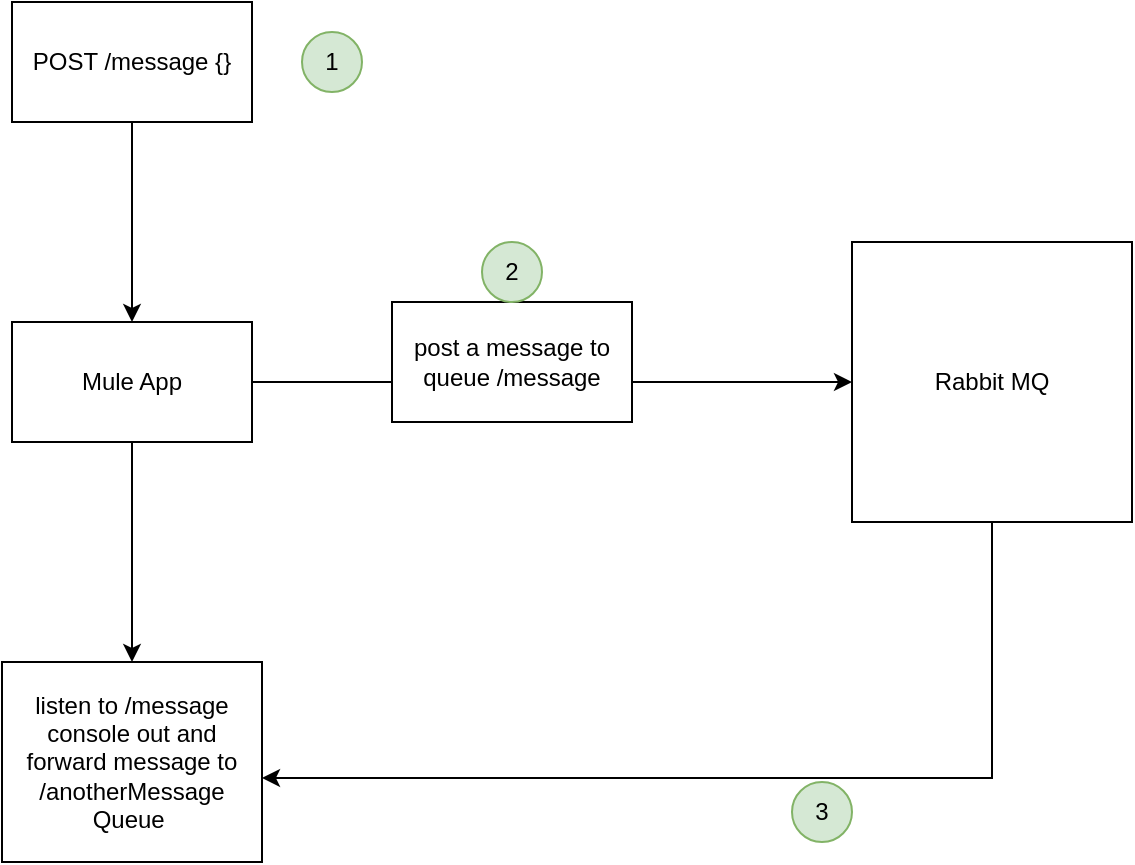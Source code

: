 <mxfile version="16.5.3" type="device"><diagram id="9LJ04Rj2z3ZAxrZrGMq2" name="Page-1"><mxGraphModel dx="2066" dy="1131" grid="1" gridSize="10" guides="1" tooltips="1" connect="1" arrows="1" fold="1" page="1" pageScale="1" pageWidth="850" pageHeight="1100" math="0" shadow="0"><root><mxCell id="0"/><mxCell id="1" parent="0"/><mxCell id="w61X4RW0G76XWLnne-BH-13" style="edgeStyle=orthogonalEdgeStyle;rounded=0;orthogonalLoop=1;jettySize=auto;html=1;entryX=1;entryY=0.58;entryDx=0;entryDy=0;entryPerimeter=0;" edge="1" parent="1" source="w61X4RW0G76XWLnne-BH-1" target="w61X4RW0G76XWLnne-BH-8"><mxGeometry relative="1" as="geometry"><Array as="points"><mxPoint x="580" y="528"/></Array></mxGeometry></mxCell><mxCell id="w61X4RW0G76XWLnne-BH-1" value="Rabbit MQ" style="rounded=0;whiteSpace=wrap;html=1;" vertex="1" parent="1"><mxGeometry x="510" y="260" width="140" height="140" as="geometry"/></mxCell><mxCell id="w61X4RW0G76XWLnne-BH-5" style="edgeStyle=orthogonalEdgeStyle;rounded=0;orthogonalLoop=1;jettySize=auto;html=1;" edge="1" parent="1" source="w61X4RW0G76XWLnne-BH-3" target="w61X4RW0G76XWLnne-BH-1"><mxGeometry relative="1" as="geometry"/></mxCell><mxCell id="w61X4RW0G76XWLnne-BH-14" style="edgeStyle=orthogonalEdgeStyle;rounded=0;orthogonalLoop=1;jettySize=auto;html=1;" edge="1" parent="1" source="w61X4RW0G76XWLnne-BH-3" target="w61X4RW0G76XWLnne-BH-8"><mxGeometry relative="1" as="geometry"/></mxCell><mxCell id="w61X4RW0G76XWLnne-BH-3" value="Mule App" style="rounded=0;whiteSpace=wrap;html=1;" vertex="1" parent="1"><mxGeometry x="90" y="300" width="120" height="60" as="geometry"/></mxCell><mxCell id="w61X4RW0G76XWLnne-BH-6" value="post a message to queue /message" style="rounded=0;whiteSpace=wrap;html=1;" vertex="1" parent="1"><mxGeometry x="280" y="290" width="120" height="60" as="geometry"/></mxCell><mxCell id="w61X4RW0G76XWLnne-BH-8" value="listen to /message&lt;br&gt;console out and forward message to /anotherMessage Queue&amp;nbsp;" style="rounded=0;whiteSpace=wrap;html=1;" vertex="1" parent="1"><mxGeometry x="85" y="470" width="130" height="100" as="geometry"/></mxCell><mxCell id="w61X4RW0G76XWLnne-BH-10" style="edgeStyle=orthogonalEdgeStyle;rounded=0;orthogonalLoop=1;jettySize=auto;html=1;entryX=0.5;entryY=0;entryDx=0;entryDy=0;" edge="1" parent="1" source="w61X4RW0G76XWLnne-BH-9" target="w61X4RW0G76XWLnne-BH-3"><mxGeometry relative="1" as="geometry"/></mxCell><mxCell id="w61X4RW0G76XWLnne-BH-9" value="POST /message {}" style="rounded=0;whiteSpace=wrap;html=1;" vertex="1" parent="1"><mxGeometry x="90" y="140" width="120" height="60" as="geometry"/></mxCell><mxCell id="w61X4RW0G76XWLnne-BH-12" value="1" style="ellipse;whiteSpace=wrap;html=1;aspect=fixed;fillColor=#d5e8d4;strokeColor=#82b366;" vertex="1" parent="1"><mxGeometry x="235" y="155" width="30" height="30" as="geometry"/></mxCell><mxCell id="w61X4RW0G76XWLnne-BH-15" value="2" style="ellipse;whiteSpace=wrap;html=1;aspect=fixed;fillColor=#d5e8d4;strokeColor=#82b366;" vertex="1" parent="1"><mxGeometry x="325" y="260" width="30" height="30" as="geometry"/></mxCell><mxCell id="w61X4RW0G76XWLnne-BH-16" value="3" style="ellipse;whiteSpace=wrap;html=1;aspect=fixed;fillColor=#d5e8d4;strokeColor=#82b366;" vertex="1" parent="1"><mxGeometry x="480" y="530" width="30" height="30" as="geometry"/></mxCell></root></mxGraphModel></diagram></mxfile>